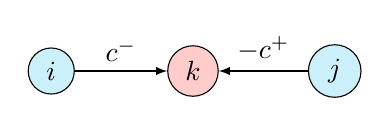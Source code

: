 \begin{tikzpicture}[scale=0.3]
\def \radius {6cm}
\node[draw, circle, fill=cyan!20] at ({0}:\radius) (n1) {$j$};
\node[draw, circle, fill=cyan!20] at ({180}:\radius) (n2) {$i$};
\node[draw, circle, fill=red!20] at (0,0) (n3) {$k$};
\path[->, >=latex] (n2) edge  node[above]{$c^-$} (n3);
\path[->, >=latex] (n1) edge  node[above]{$-c^+$} (n3);
\end{tikzpicture}
